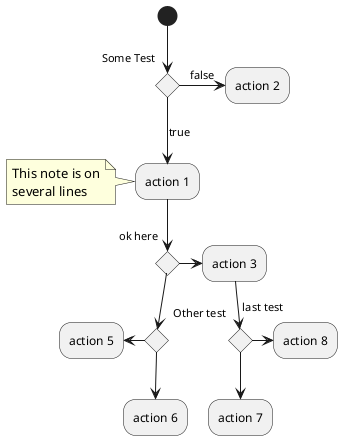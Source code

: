 @startuml branches
' (*) --> "check input"
' If "input is verbose" then
' --> [Yes] "turn on verbosity"
' --> "run command"
' else
' --> "run command"
' Endif
' -->(*)

(*) --> if "Some Test" then
-->[true] "action 1"
note left
This note is on
several lines
end note
if "ok here" then
-> "action 3" as a3
else
if "Other test" then
-left-> "action 5"
else
--> "action 6"
endif
endif
else
->[false] "action 2"
endif
a3 --> if "last test" then
--> "action 7"
else
-> "action 8"
endif

@enduml